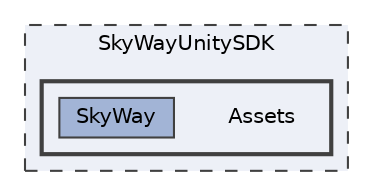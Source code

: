 digraph "SkyWayUnitySDK/Assets"
{
 // LATEX_PDF_SIZE
  bgcolor="transparent";
  edge [fontname=Helvetica,fontsize=10,labelfontname=Helvetica,labelfontsize=10];
  node [fontname=Helvetica,fontsize=10,shape=box,height=0.2,width=0.4];
  compound=true
  subgraph clusterdir_b575b02147321c89d16dade49a05a6dc {
    graph [ bgcolor="#edf0f7", pencolor="grey25", label="SkyWayUnitySDK", fontname=Helvetica,fontsize=10 style="filled,dashed", URL="dir_b575b02147321c89d16dade49a05a6dc.html",tooltip=""]
  subgraph clusterdir_4062dd58a79f9fbe13066f029a26617a {
    graph [ bgcolor="#edf0f7", pencolor="grey25", label="", fontname=Helvetica,fontsize=10 style="filled,bold", URL="dir_4062dd58a79f9fbe13066f029a26617a.html",tooltip=""]
    dir_4062dd58a79f9fbe13066f029a26617a [shape=plaintext, label="Assets"];
  dir_468c88a677e9757fc034cbfd53c4d591 [label="SkyWay", fillcolor="#a2b4d6", color="grey25", style="filled", URL="dir_468c88a677e9757fc034cbfd53c4d591.html",tooltip=""];
  }
  }
}
